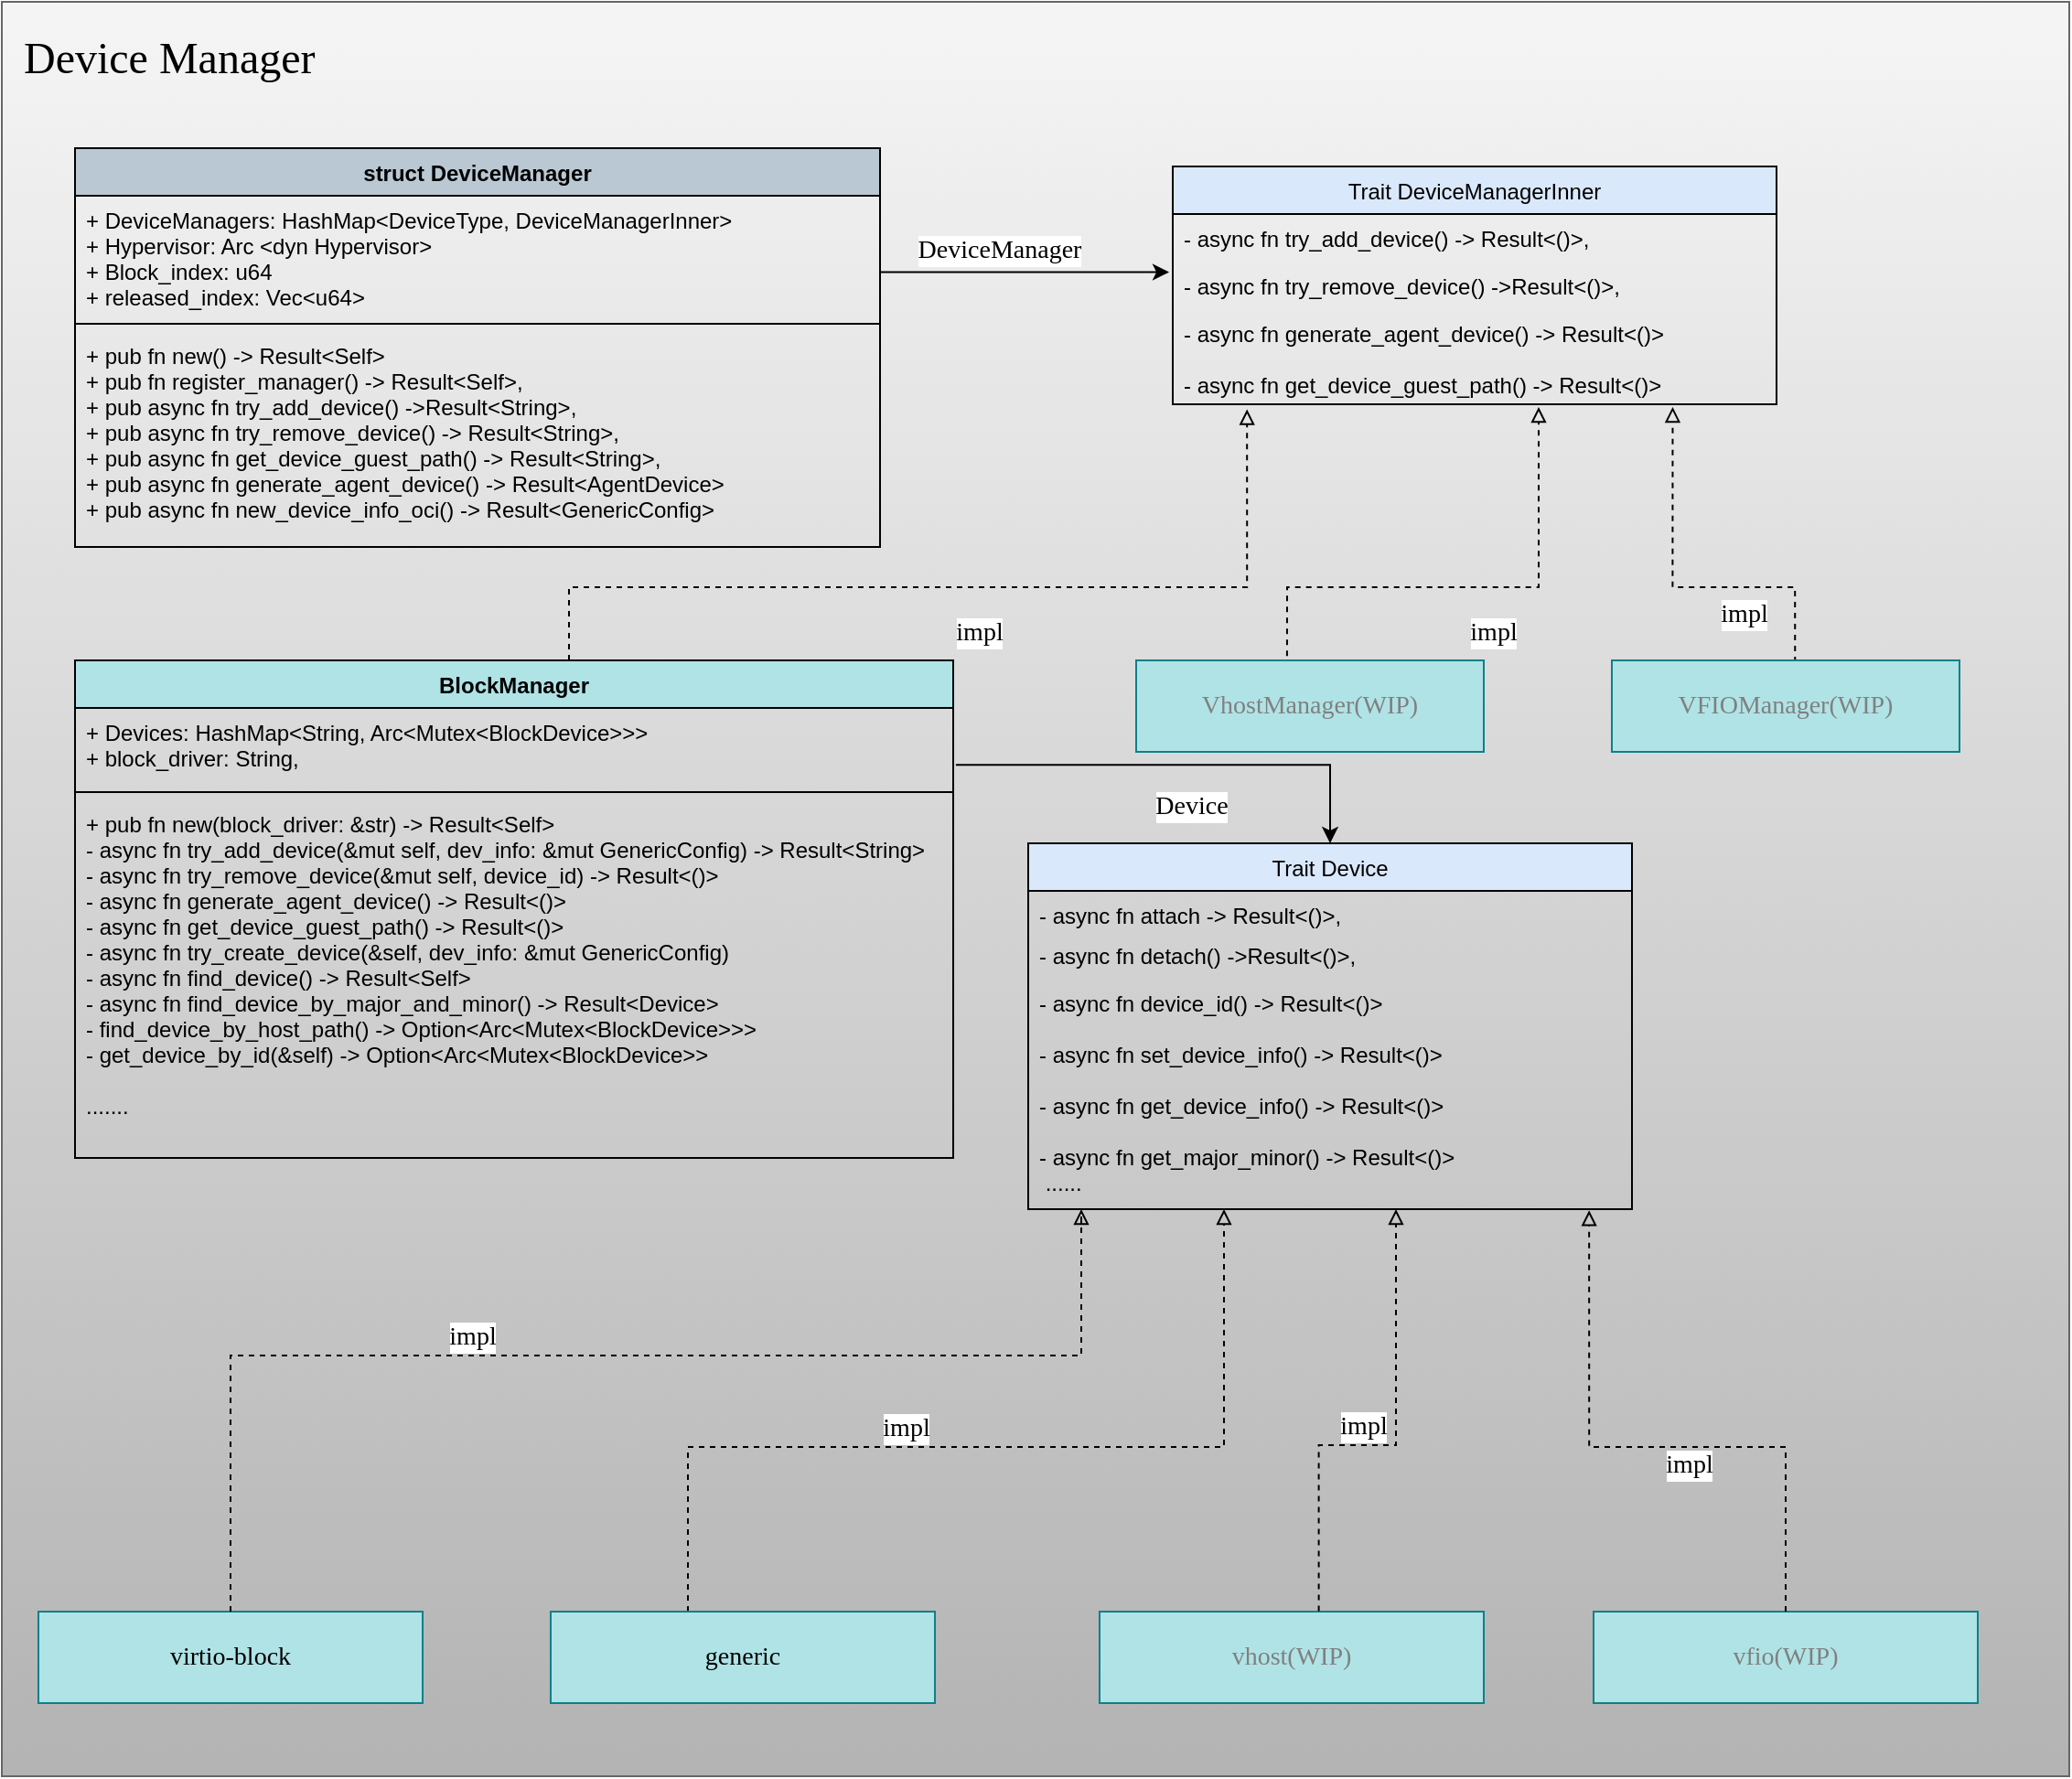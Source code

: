 <mxfile version="20.3.0" type="device"><diagram id="fbD4aUYOqB9o7ZIqiLdK" name="第 1 页"><mxGraphModel dx="-1295" dy="725" grid="1" gridSize="10" guides="1" tooltips="1" connect="1" arrows="1" fold="1" page="1" pageScale="1" pageWidth="827" pageHeight="1169" math="0" shadow="0"><root><mxCell id="0"/><mxCell id="1" parent="0"/><mxCell id="rLRHIENJyBrO6-kONp7d-1" value="&lt;font style=&quot;font-size: 24px;&quot;&gt;Device Manager&lt;/font&gt;" style="rounded=0;html=1;fontSize=20;fillColor=#f5f5f5;gradientColor=#b3b3b3;strokeColor=#666666;fontFamily=Verdana;spacingTop=10;spacingLeft=10;verticalAlign=top;align=left;" vertex="1" parent="1"><mxGeometry x="2630" y="360" width="1130" height="970" as="geometry"/></mxCell><mxCell id="rLRHIENJyBrO6-kONp7d-2" style="rounded=0;orthogonalLoop=1;jettySize=auto;html=1;exitX=1.001;exitY=0.633;exitDx=0;exitDy=0;fontSize=14;fontFamily=Verdana;exitPerimeter=0;entryX=-0.006;entryY=0.221;entryDx=0;entryDy=0;entryPerimeter=0;" edge="1" parent="1" source="rLRHIENJyBrO6-kONp7d-14" target="rLRHIENJyBrO6-kONp7d-20"><mxGeometry relative="1" as="geometry"><mxPoint x="3070" y="500" as="sourcePoint"/><mxPoint x="3270" y="505" as="targetPoint"/></mxGeometry></mxCell><mxCell id="rLRHIENJyBrO6-kONp7d-3" value="DeviceManager" style="edgeLabel;html=1;align=center;verticalAlign=middle;resizable=0;points=[];fontSize=14;fontFamily=Verdana;" vertex="1" connectable="0" parent="rLRHIENJyBrO6-kONp7d-2"><mxGeometry x="-0.18" relative="1" as="geometry"><mxPoint y="-12" as="offset"/></mxGeometry></mxCell><mxCell id="rLRHIENJyBrO6-kONp7d-4" value="impl" style="rounded=0;orthogonalLoop=1;jettySize=auto;html=1;exitX=0.527;exitY=0.02;exitDx=0;exitDy=0;entryX=0.828;entryY=1.028;entryDx=0;entryDy=0;fontSize=14;fontFamily=Verdana;dashed=1;endArrow=block;endFill=0;edgeStyle=orthogonalEdgeStyle;exitPerimeter=0;entryPerimeter=0;" edge="1" parent="1" source="rLRHIENJyBrO6-kONp7d-5" target="rLRHIENJyBrO6-kONp7d-21"><mxGeometry x="-0.326" y="15" relative="1" as="geometry"><mxPoint as="offset"/><mxPoint x="3480" y="845" as="sourcePoint"/><mxPoint x="3527.5" y="610" as="targetPoint"/><Array as="points"><mxPoint x="3610" y="680"/><mxPoint x="3543" y="680"/></Array></mxGeometry></mxCell><mxCell id="rLRHIENJyBrO6-kONp7d-5" value="VFIOManager(WIP)" style="rounded=0;whiteSpace=wrap;html=1;fontSize=14;fillColor=#b0e3e6;strokeColor=#0e8088;fontColor=#808080;fontFamily=Verdana;" vertex="1" parent="1"><mxGeometry x="3510" y="720" width="190" height="50" as="geometry"/></mxCell><mxCell id="rLRHIENJyBrO6-kONp7d-6" value="impl" style="rounded=0;orthogonalLoop=1;jettySize=auto;html=1;fontSize=14;fontFamily=Verdana;dashed=1;endArrow=block;endFill=0;edgeStyle=orthogonalEdgeStyle;exitX=0.434;exitY=-0.047;exitDx=0;exitDy=0;exitPerimeter=0;entryX=0.609;entryY=1.028;entryDx=0;entryDy=0;entryPerimeter=0;" edge="1" parent="1" source="rLRHIENJyBrO6-kONp7d-7" target="rLRHIENJyBrO6-kONp7d-21"><mxGeometry x="0.091" y="-25" relative="1" as="geometry"><mxPoint as="offset"/><mxPoint x="3425" y="730" as="sourcePoint"/><mxPoint x="3425.048" y="610" as="targetPoint"/><Array as="points"><mxPoint x="3332" y="680"/><mxPoint x="3470" y="680"/><mxPoint x="3470" y="582"/></Array></mxGeometry></mxCell><mxCell id="rLRHIENJyBrO6-kONp7d-7" value="VhostManager(WIP)" style="rounded=0;whiteSpace=wrap;html=1;fontSize=14;fillColor=#b0e3e6;strokeColor=#0e8088;fontColor=#808080;fontFamily=Verdana;" vertex="1" parent="1"><mxGeometry x="3250" y="720" width="190" height="50" as="geometry"/></mxCell><mxCell id="rLRHIENJyBrO6-kONp7d-8" value="impl" style="rounded=0;orthogonalLoop=1;jettySize=auto;html=1;exitX=0.5;exitY=0;exitDx=0;exitDy=0;fontSize=14;fontFamily=Verdana;dashed=1;endArrow=block;endFill=0;edgeStyle=orthogonalEdgeStyle;entryX=0.123;entryY=1.053;entryDx=0;entryDy=0;entryPerimeter=0;" edge="1" parent="1" source="rLRHIENJyBrO6-kONp7d-9" target="rLRHIENJyBrO6-kONp7d-21"><mxGeometry x="0.091" y="-25" relative="1" as="geometry"><mxPoint as="offset"/><mxPoint x="3164" y="740" as="sourcePoint"/><mxPoint x="3293.39" y="612.16" as="targetPoint"/><Array as="points"><mxPoint x="2940" y="720"/><mxPoint x="2940" y="680"/><mxPoint x="3310" y="680"/></Array></mxGeometry></mxCell><mxCell id="rLRHIENJyBrO6-kONp7d-9" value="BlockManager" style="swimlane;fontStyle=1;align=center;verticalAlign=top;childLayout=stackLayout;horizontal=1;startSize=26;horizontalStack=0;resizeParent=1;resizeParentMax=0;resizeLast=0;collapsible=1;marginBottom=0;fillColor=#B0E3E6;" vertex="1" parent="1"><mxGeometry x="2670" y="720" width="480" height="272" as="geometry"/></mxCell><mxCell id="rLRHIENJyBrO6-kONp7d-10" value="+ Devices: HashMap&lt;String, Arc&lt;Mutex&lt;BlockDevice&gt;&gt;&gt;&#10;+ block_driver: String," style="text;strokeColor=none;fillColor=none;align=left;verticalAlign=top;spacingLeft=4;spacingRight=4;overflow=hidden;rotatable=0;points=[[0,0.5],[1,0.5]];portConstraint=eastwest;" vertex="1" parent="rLRHIENJyBrO6-kONp7d-9"><mxGeometry y="26" width="480" height="42" as="geometry"/></mxCell><mxCell id="rLRHIENJyBrO6-kONp7d-11" value="" style="line;strokeWidth=1;fillColor=none;align=left;verticalAlign=middle;spacingTop=-1;spacingLeft=3;spacingRight=3;rotatable=0;labelPosition=right;points=[];portConstraint=eastwest;strokeColor=inherit;" vertex="1" parent="rLRHIENJyBrO6-kONp7d-9"><mxGeometry y="68" width="480" height="8" as="geometry"/></mxCell><mxCell id="rLRHIENJyBrO6-kONp7d-12" value="+ pub fn new(block_driver: &amp;str) -&gt; Result&lt;Self&gt;&#10;- async fn try_add_device(&amp;mut self, dev_info: &amp;mut GenericConfig) -&gt; Result&lt;String&gt;&#10;- async fn try_remove_device(&amp;mut self, device_id) -&gt; Result&lt;()&gt;&#10;- async fn generate_agent_device() -&gt; Result&lt;()&gt;&#10;- async fn get_device_guest_path() -&gt; Result&lt;()&gt;&#10;- async fn try_create_device(&amp;self, dev_info: &amp;mut GenericConfig)  &#10;- async fn find_device() -&gt; Result&lt;Self&gt;&#10;- async fn find_device_by_major_and_minor() -&gt; Result&lt;Device&gt;&#10;- find_device_by_host_path() -&gt; Option&lt;Arc&lt;Mutex&lt;BlockDevice&gt;&gt;&gt;&#10;- get_device_by_id(&amp;self) -&gt; Option&lt;Arc&lt;Mutex&lt;BlockDevice&gt;&gt;&#10;&#10;.......&#10;" style="text;strokeColor=none;fillColor=none;align=left;verticalAlign=top;spacingLeft=4;spacingRight=4;overflow=hidden;rotatable=0;points=[[0,0.5],[1,0.5]];portConstraint=eastwest;" vertex="1" parent="rLRHIENJyBrO6-kONp7d-9"><mxGeometry y="76" width="480" height="196" as="geometry"/></mxCell><mxCell id="rLRHIENJyBrO6-kONp7d-13" value="struct DeviceManager" style="swimlane;fontStyle=1;align=center;verticalAlign=top;childLayout=stackLayout;horizontal=1;startSize=26;horizontalStack=0;resizeParent=1;resizeParentMax=0;resizeLast=0;collapsible=1;marginBottom=0;fillColor=#BAC8D3;" vertex="1" parent="1"><mxGeometry x="2670" y="440" width="440" height="218" as="geometry"/></mxCell><mxCell id="rLRHIENJyBrO6-kONp7d-14" value="+ DeviceManagers: HashMap&lt;DeviceType, DeviceManagerInner&gt;&#10;+ Hypervisor: Arc &lt;dyn Hypervisor&gt;&#10;+ Block_index: u64&#10;+ released_index: Vec&lt;u64&gt;&#10;&#10;" style="text;strokeColor=none;fillColor=none;align=left;verticalAlign=top;spacingLeft=4;spacingRight=4;overflow=hidden;rotatable=0;points=[[0,0.5],[1,0.5]];portConstraint=eastwest;" vertex="1" parent="rLRHIENJyBrO6-kONp7d-13"><mxGeometry y="26" width="440" height="66" as="geometry"/></mxCell><mxCell id="rLRHIENJyBrO6-kONp7d-15" value="" style="line;strokeWidth=1;fillColor=none;align=left;verticalAlign=middle;spacingTop=-1;spacingLeft=3;spacingRight=3;rotatable=0;labelPosition=right;points=[];portConstraint=eastwest;strokeColor=inherit;" vertex="1" parent="rLRHIENJyBrO6-kONp7d-13"><mxGeometry y="92" width="440" height="8" as="geometry"/></mxCell><mxCell id="rLRHIENJyBrO6-kONp7d-16" value="+ pub fn new() -&gt; Result&lt;Self&gt;&#10;+ pub fn register_manager() -&gt; Result&lt;Self&gt;,&#10;+ pub async fn try_add_device() -&gt;Result&lt;String&gt;,&#10;+ pub async fn try_remove_device() -&gt; Result&lt;String&gt;,&#10;+ pub async fn get_device_guest_path() -&gt; Result&lt;String&gt;,&#10;+ pub async fn generate_agent_device() -&gt; Result&lt;AgentDevice&gt;&#10;+ pub async fn new_device_info_oci() -&gt; Result&lt;GenericConfig&gt;" style="text;strokeColor=none;fillColor=none;align=left;verticalAlign=top;spacingLeft=4;spacingRight=4;overflow=hidden;rotatable=0;points=[[0,0.5],[1,0.5]];portConstraint=eastwest;" vertex="1" parent="rLRHIENJyBrO6-kONp7d-13"><mxGeometry y="100" width="440" height="118" as="geometry"/></mxCell><mxCell id="rLRHIENJyBrO6-kONp7d-17" style="edgeStyle=none;rounded=0;orthogonalLoop=1;jettySize=auto;html=1;exitX=0.75;exitY=0;exitDx=0;exitDy=0;" edge="1" parent="1" source="rLRHIENJyBrO6-kONp7d-9" target="rLRHIENJyBrO6-kONp7d-9"><mxGeometry relative="1" as="geometry"/></mxCell><mxCell id="rLRHIENJyBrO6-kONp7d-18" value="Trait DeviceManagerInner" style="swimlane;fontStyle=0;childLayout=stackLayout;horizontal=1;startSize=26;fillColor=#DAE8FC;horizontalStack=0;resizeParent=1;resizeParentMax=0;resizeLast=0;collapsible=1;marginBottom=0;" vertex="1" parent="1"><mxGeometry x="3270" y="450" width="330" height="130" as="geometry"/></mxCell><mxCell id="rLRHIENJyBrO6-kONp7d-19" value="- async fn try_add_device() -&gt; Result&lt;()&gt;," style="text;strokeColor=none;fillColor=none;align=left;verticalAlign=top;spacingLeft=4;spacingRight=4;overflow=hidden;rotatable=0;points=[[0,0.5],[1,0.5]];portConstraint=eastwest;" vertex="1" parent="rLRHIENJyBrO6-kONp7d-18"><mxGeometry y="26" width="330" height="26" as="geometry"/></mxCell><mxCell id="rLRHIENJyBrO6-kONp7d-20" value="- async fn try_remove_device() -&gt;Result&lt;()&gt;," style="text;strokeColor=none;fillColor=none;align=left;verticalAlign=top;spacingLeft=4;spacingRight=4;overflow=hidden;rotatable=0;points=[[0,0.5],[1,0.5]];portConstraint=eastwest;" vertex="1" parent="rLRHIENJyBrO6-kONp7d-18"><mxGeometry y="52" width="330" height="26" as="geometry"/></mxCell><mxCell id="rLRHIENJyBrO6-kONp7d-21" value="- async fn generate_agent_device() -&gt; Result&lt;()&gt;&#10;&#10;- async fn get_device_guest_path() -&gt; Result&lt;()&gt;" style="text;strokeColor=none;fillColor=none;align=left;verticalAlign=top;spacingLeft=4;spacingRight=4;overflow=hidden;rotatable=0;points=[[0,0.5],[1,0.5]];portConstraint=eastwest;" vertex="1" parent="rLRHIENJyBrO6-kONp7d-18"><mxGeometry y="78" width="330" height="52" as="geometry"/></mxCell><mxCell id="rLRHIENJyBrO6-kONp7d-22" value="Trait Device" style="swimlane;fontStyle=0;childLayout=stackLayout;horizontal=1;startSize=26;fillColor=#DAE8FC;horizontalStack=0;resizeParent=1;resizeParentMax=0;resizeLast=0;collapsible=1;marginBottom=0;" vertex="1" parent="1"><mxGeometry x="3191" y="820" width="330" height="200" as="geometry"/></mxCell><mxCell id="rLRHIENJyBrO6-kONp7d-23" value="- async fn attach -&gt; Result&lt;()&gt;," style="text;strokeColor=none;fillColor=none;align=left;verticalAlign=top;spacingLeft=4;spacingRight=4;overflow=hidden;rotatable=0;points=[[0,0.5],[1,0.5]];portConstraint=eastwest;" vertex="1" parent="rLRHIENJyBrO6-kONp7d-22"><mxGeometry y="26" width="330" height="22" as="geometry"/></mxCell><mxCell id="rLRHIENJyBrO6-kONp7d-24" value="- async fn detach() -&gt;Result&lt;()&gt;," style="text;strokeColor=none;fillColor=none;align=left;verticalAlign=top;spacingLeft=4;spacingRight=4;overflow=hidden;rotatable=0;points=[[0,0.5],[1,0.5]];portConstraint=eastwest;" vertex="1" parent="rLRHIENJyBrO6-kONp7d-22"><mxGeometry y="48" width="330" height="26" as="geometry"/></mxCell><mxCell id="rLRHIENJyBrO6-kONp7d-25" value="- async fn device_id() -&gt; Result&lt;()&gt;&#10;&#10;- async fn set_device_info() -&gt; Result&lt;()&gt;&#10;&#10;- async fn get_device_info() -&gt; Result&lt;()&gt;&#10;&#10;- async fn get_major_minor() -&gt; Result&lt;()&gt;  &#10; ......" style="text;strokeColor=none;fillColor=none;align=left;verticalAlign=top;spacingLeft=4;spacingRight=4;overflow=hidden;rotatable=0;points=[[0,0.5],[1,0.5]];portConstraint=eastwest;" vertex="1" parent="rLRHIENJyBrO6-kONp7d-22"><mxGeometry y="74" width="330" height="126" as="geometry"/></mxCell><mxCell id="rLRHIENJyBrO6-kONp7d-26" style="edgeStyle=orthogonalEdgeStyle;rounded=0;orthogonalLoop=1;jettySize=auto;html=1;entryX=0.5;entryY=0;entryDx=0;entryDy=0;exitX=1.003;exitY=0.741;exitDx=0;exitDy=0;exitPerimeter=0;" edge="1" parent="1" source="rLRHIENJyBrO6-kONp7d-10" target="rLRHIENJyBrO6-kONp7d-22"><mxGeometry relative="1" as="geometry"/></mxCell><mxCell id="rLRHIENJyBrO6-kONp7d-27" value="Device" style="edgeLabel;html=1;align=center;verticalAlign=middle;resizable=0;points=[];fontSize=14;fontFamily=Verdana;" vertex="1" connectable="0" parent="1"><mxGeometry x="3280.001" y="799.995" as="geometry"/></mxCell><mxCell id="rLRHIENJyBrO6-kONp7d-28" value="vfio(WIP)" style="rounded=0;whiteSpace=wrap;html=1;fontSize=14;fillColor=#b0e3e6;strokeColor=#0e8088;fontColor=#808080;fontFamily=Verdana;" vertex="1" parent="1"><mxGeometry x="3500" y="1240" width="210" height="50" as="geometry"/></mxCell><mxCell id="rLRHIENJyBrO6-kONp7d-29" value="virtio-block" style="rounded=0;whiteSpace=wrap;html=1;fontSize=14;fillColor=#b0e3e6;strokeColor=#0e8088;fontFamily=Verdana;" vertex="1" parent="1"><mxGeometry x="2650" y="1240" width="210" height="50" as="geometry"/></mxCell><mxCell id="rLRHIENJyBrO6-kONp7d-30" value="impl" style="rounded=0;orthogonalLoop=1;jettySize=auto;html=1;exitX=0.5;exitY=0;exitDx=0;exitDy=0;fontSize=14;fontFamily=Verdana;dashed=1;endArrow=block;endFill=0;edgeStyle=orthogonalEdgeStyle;" edge="1" parent="1" source="rLRHIENJyBrO6-kONp7d-29"><mxGeometry x="-0.208" y="10" relative="1" as="geometry"><mxPoint as="offset"/><mxPoint x="3451" y="1045.03" as="sourcePoint"/><mxPoint x="3220" y="1020" as="targetPoint"/><Array as="points"><mxPoint x="2755" y="1100"/><mxPoint x="3220" y="1100"/><mxPoint x="3220" y="1024"/></Array></mxGeometry></mxCell><mxCell id="rLRHIENJyBrO6-kONp7d-31" value="impl" style="rounded=0;orthogonalLoop=1;jettySize=auto;html=1;exitX=0.5;exitY=0;exitDx=0;exitDy=0;fontSize=14;fontFamily=Verdana;dashed=1;endArrow=block;endFill=0;edgeStyle=orthogonalEdgeStyle;" edge="1" parent="1" source="rLRHIENJyBrO6-kONp7d-32"><mxGeometry x="-0.122" y="10" relative="1" as="geometry"><mxPoint as="offset"/><mxPoint x="3005" y="1169" as="sourcePoint"/><mxPoint x="3298" y="1020" as="targetPoint"/><Array as="points"><mxPoint x="3005" y="1150"/><mxPoint x="3298" y="1150"/></Array></mxGeometry></mxCell><mxCell id="rLRHIENJyBrO6-kONp7d-32" value="generic" style="rounded=0;whiteSpace=wrap;html=1;fontSize=14;fillColor=#b0e3e6;strokeColor=#0e8088;fontFamily=Verdana;" vertex="1" parent="1"><mxGeometry x="2930" y="1240" width="210" height="50" as="geometry"/></mxCell><mxCell id="rLRHIENJyBrO6-kONp7d-33" value="vhost(WIP)" style="rounded=0;whiteSpace=wrap;html=1;fontSize=14;fillColor=#b0e3e6;strokeColor=#0e8088;fontColor=#808080;fontFamily=Verdana;" vertex="1" parent="1"><mxGeometry x="3230" y="1240" width="210" height="50" as="geometry"/></mxCell><mxCell id="rLRHIENJyBrO6-kONp7d-34" value="impl" style="rounded=0;orthogonalLoop=1;jettySize=auto;html=1;exitX=0.5;exitY=0;exitDx=0;exitDy=0;fontSize=14;fontFamily=Verdana;dashed=1;endArrow=block;endFill=0;edgeStyle=orthogonalEdgeStyle;entryX=0.929;entryY=1.005;entryDx=0;entryDy=0;entryPerimeter=0;" edge="1" parent="1" source="rLRHIENJyBrO6-kONp7d-28" target="rLRHIENJyBrO6-kONp7d-25"><mxGeometry x="-0.122" y="10" relative="1" as="geometry"><mxPoint as="offset"/><mxPoint x="3015" y="1210" as="sourcePoint"/><mxPoint x="3307.91" y="1030" as="targetPoint"/><Array as="points"><mxPoint x="3605" y="1150"/><mxPoint x="3497" y="1150"/></Array></mxGeometry></mxCell><mxCell id="rLRHIENJyBrO6-kONp7d-35" value="impl" style="rounded=0;orthogonalLoop=1;jettySize=auto;html=1;fontSize=14;fontFamily=Verdana;dashed=1;endArrow=block;endFill=0;edgeStyle=orthogonalEdgeStyle;exitX=0.637;exitY=0.907;exitDx=0;exitDy=0;exitPerimeter=0;" edge="1" parent="1" source="rLRHIENJyBrO6-kONp7d-1"><mxGeometry x="-0.122" y="10" relative="1" as="geometry"><mxPoint as="offset"/><mxPoint x="3350" y="1200" as="sourcePoint"/><mxPoint x="3392" y="1020" as="targetPoint"/><Array as="points"><mxPoint x="3350" y="1149"/><mxPoint x="3392" y="1149"/></Array></mxGeometry></mxCell></root></mxGraphModel></diagram></mxfile>